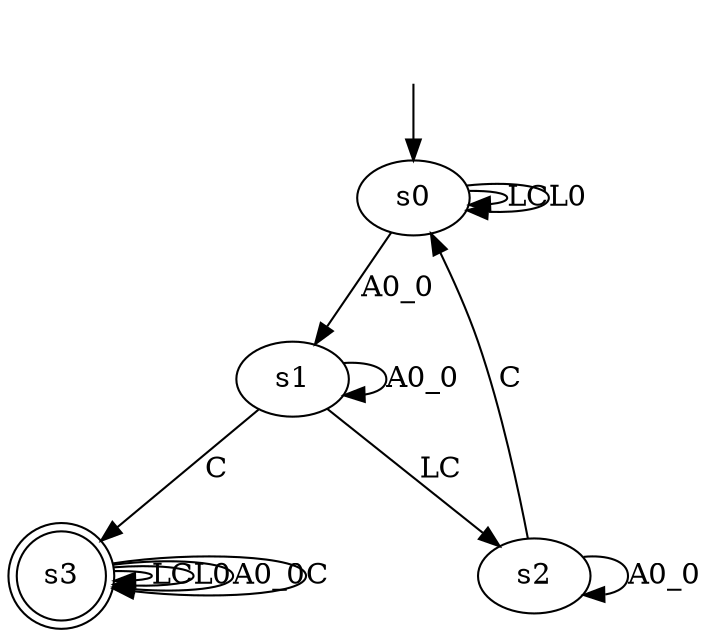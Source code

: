 digraph magento_rpni {
s0 [label="s0"];
s1 [label="s1"];
s2 [label="s2"];
s3 [label="s3", shape=doublecircle];
s0 -> s0  [label="LC"];
s0 -> s0  [label="L0"];
s0 -> s1  [label="A0_0"];
s1 -> s2  [label="LC"];
s1 -> s1  [label="A0_0"];
s1 -> s3  [label="C"];
s2 -> s2  [label="A0_0"];
s2 -> s0  [label="C"];
s3 -> s3  [label="LC"];
s3 -> s3  [label="L0"];
s3 -> s3  [label="A0_0"];
s3 -> s3  [label="C"];
__start0 [label="", shape=none];
__start0 -> s0  [label=""];
}

